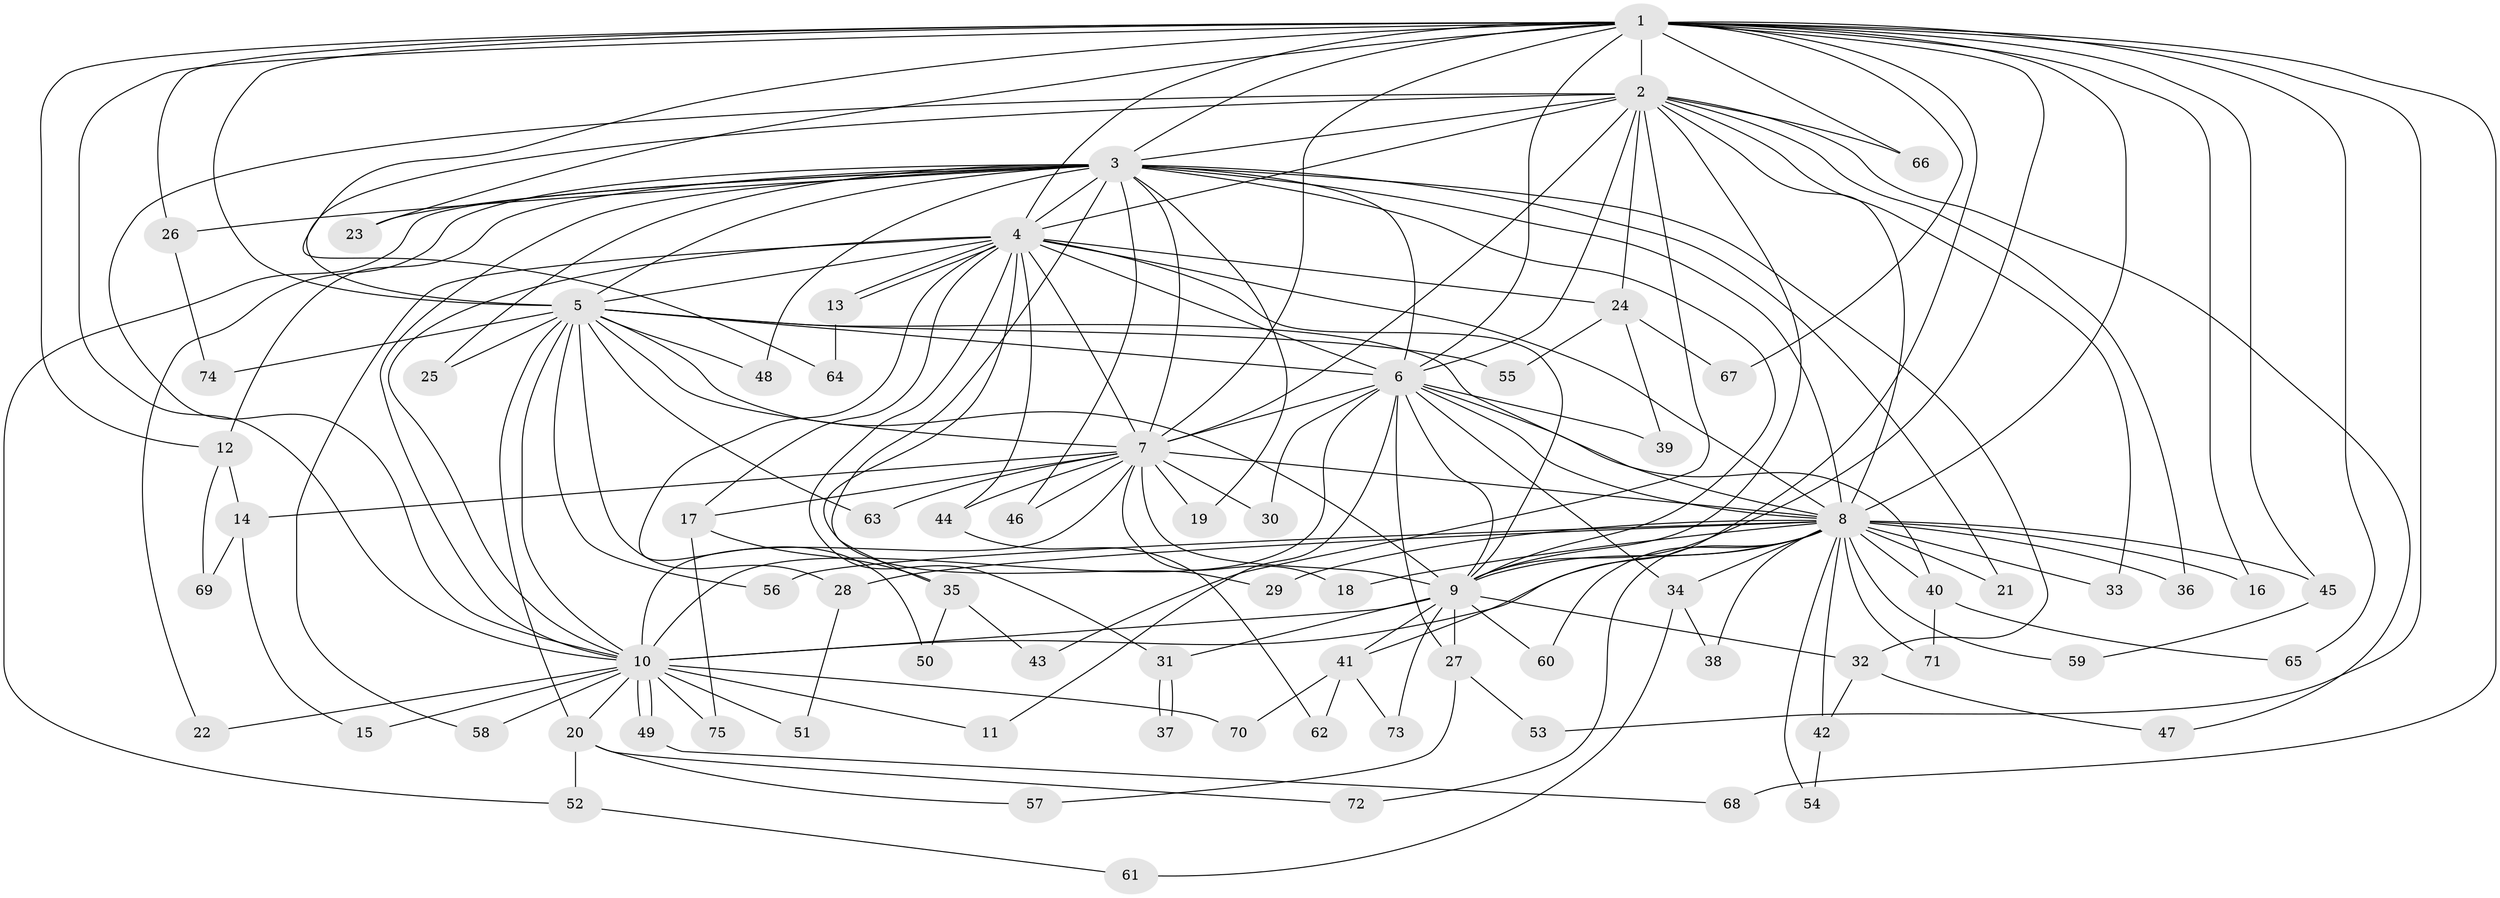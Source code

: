 // coarse degree distribution, {18: 0.02702702702702703, 2: 0.5945945945945946, 1: 0.16216216216216217, 3: 0.10810810810810811, 25: 0.02702702702702703, 4: 0.02702702702702703, 10: 0.02702702702702703, 13: 0.02702702702702703}
// Generated by graph-tools (version 1.1) at 2025/47/03/04/25 21:47:03]
// undirected, 75 vertices, 175 edges
graph export_dot {
graph [start="1"]
  node [color=gray90,style=filled];
  1;
  2;
  3;
  4;
  5;
  6;
  7;
  8;
  9;
  10;
  11;
  12;
  13;
  14;
  15;
  16;
  17;
  18;
  19;
  20;
  21;
  22;
  23;
  24;
  25;
  26;
  27;
  28;
  29;
  30;
  31;
  32;
  33;
  34;
  35;
  36;
  37;
  38;
  39;
  40;
  41;
  42;
  43;
  44;
  45;
  46;
  47;
  48;
  49;
  50;
  51;
  52;
  53;
  54;
  55;
  56;
  57;
  58;
  59;
  60;
  61;
  62;
  63;
  64;
  65;
  66;
  67;
  68;
  69;
  70;
  71;
  72;
  73;
  74;
  75;
  1 -- 2;
  1 -- 3;
  1 -- 4;
  1 -- 5;
  1 -- 6;
  1 -- 7;
  1 -- 8;
  1 -- 9;
  1 -- 10;
  1 -- 12;
  1 -- 16;
  1 -- 23;
  1 -- 26;
  1 -- 41;
  1 -- 45;
  1 -- 53;
  1 -- 64;
  1 -- 65;
  1 -- 66;
  1 -- 67;
  1 -- 68;
  2 -- 3;
  2 -- 4;
  2 -- 5;
  2 -- 6;
  2 -- 7;
  2 -- 8;
  2 -- 9;
  2 -- 10;
  2 -- 24;
  2 -- 33;
  2 -- 36;
  2 -- 43;
  2 -- 47;
  2 -- 66;
  3 -- 4;
  3 -- 5;
  3 -- 6;
  3 -- 7;
  3 -- 8;
  3 -- 9;
  3 -- 10;
  3 -- 12;
  3 -- 19;
  3 -- 21;
  3 -- 22;
  3 -- 23;
  3 -- 25;
  3 -- 26;
  3 -- 32;
  3 -- 35;
  3 -- 46;
  3 -- 48;
  3 -- 52;
  4 -- 5;
  4 -- 6;
  4 -- 7;
  4 -- 8;
  4 -- 9;
  4 -- 10;
  4 -- 13;
  4 -- 13;
  4 -- 17;
  4 -- 24;
  4 -- 29;
  4 -- 31;
  4 -- 44;
  4 -- 50;
  4 -- 58;
  5 -- 6;
  5 -- 7;
  5 -- 8;
  5 -- 9;
  5 -- 10;
  5 -- 20;
  5 -- 25;
  5 -- 28;
  5 -- 48;
  5 -- 55;
  5 -- 56;
  5 -- 63;
  5 -- 74;
  6 -- 7;
  6 -- 8;
  6 -- 9;
  6 -- 10;
  6 -- 11;
  6 -- 27;
  6 -- 30;
  6 -- 34;
  6 -- 39;
  6 -- 40;
  7 -- 8;
  7 -- 9;
  7 -- 10;
  7 -- 14;
  7 -- 17;
  7 -- 18;
  7 -- 19;
  7 -- 30;
  7 -- 44;
  7 -- 46;
  7 -- 63;
  8 -- 9;
  8 -- 10;
  8 -- 16;
  8 -- 18;
  8 -- 21;
  8 -- 28;
  8 -- 29;
  8 -- 33;
  8 -- 34;
  8 -- 36;
  8 -- 38;
  8 -- 40;
  8 -- 42;
  8 -- 45;
  8 -- 54;
  8 -- 56;
  8 -- 59;
  8 -- 60;
  8 -- 71;
  8 -- 72;
  9 -- 10;
  9 -- 27;
  9 -- 31;
  9 -- 32;
  9 -- 41;
  9 -- 60;
  9 -- 73;
  10 -- 11;
  10 -- 15;
  10 -- 20;
  10 -- 22;
  10 -- 49;
  10 -- 49;
  10 -- 51;
  10 -- 58;
  10 -- 70;
  10 -- 75;
  12 -- 14;
  12 -- 69;
  13 -- 64;
  14 -- 15;
  14 -- 69;
  17 -- 35;
  17 -- 75;
  20 -- 52;
  20 -- 57;
  20 -- 72;
  24 -- 39;
  24 -- 55;
  24 -- 67;
  26 -- 74;
  27 -- 53;
  27 -- 57;
  28 -- 51;
  31 -- 37;
  31 -- 37;
  32 -- 42;
  32 -- 47;
  34 -- 38;
  34 -- 61;
  35 -- 43;
  35 -- 50;
  40 -- 65;
  40 -- 71;
  41 -- 62;
  41 -- 70;
  41 -- 73;
  42 -- 54;
  44 -- 62;
  45 -- 59;
  49 -- 68;
  52 -- 61;
}
